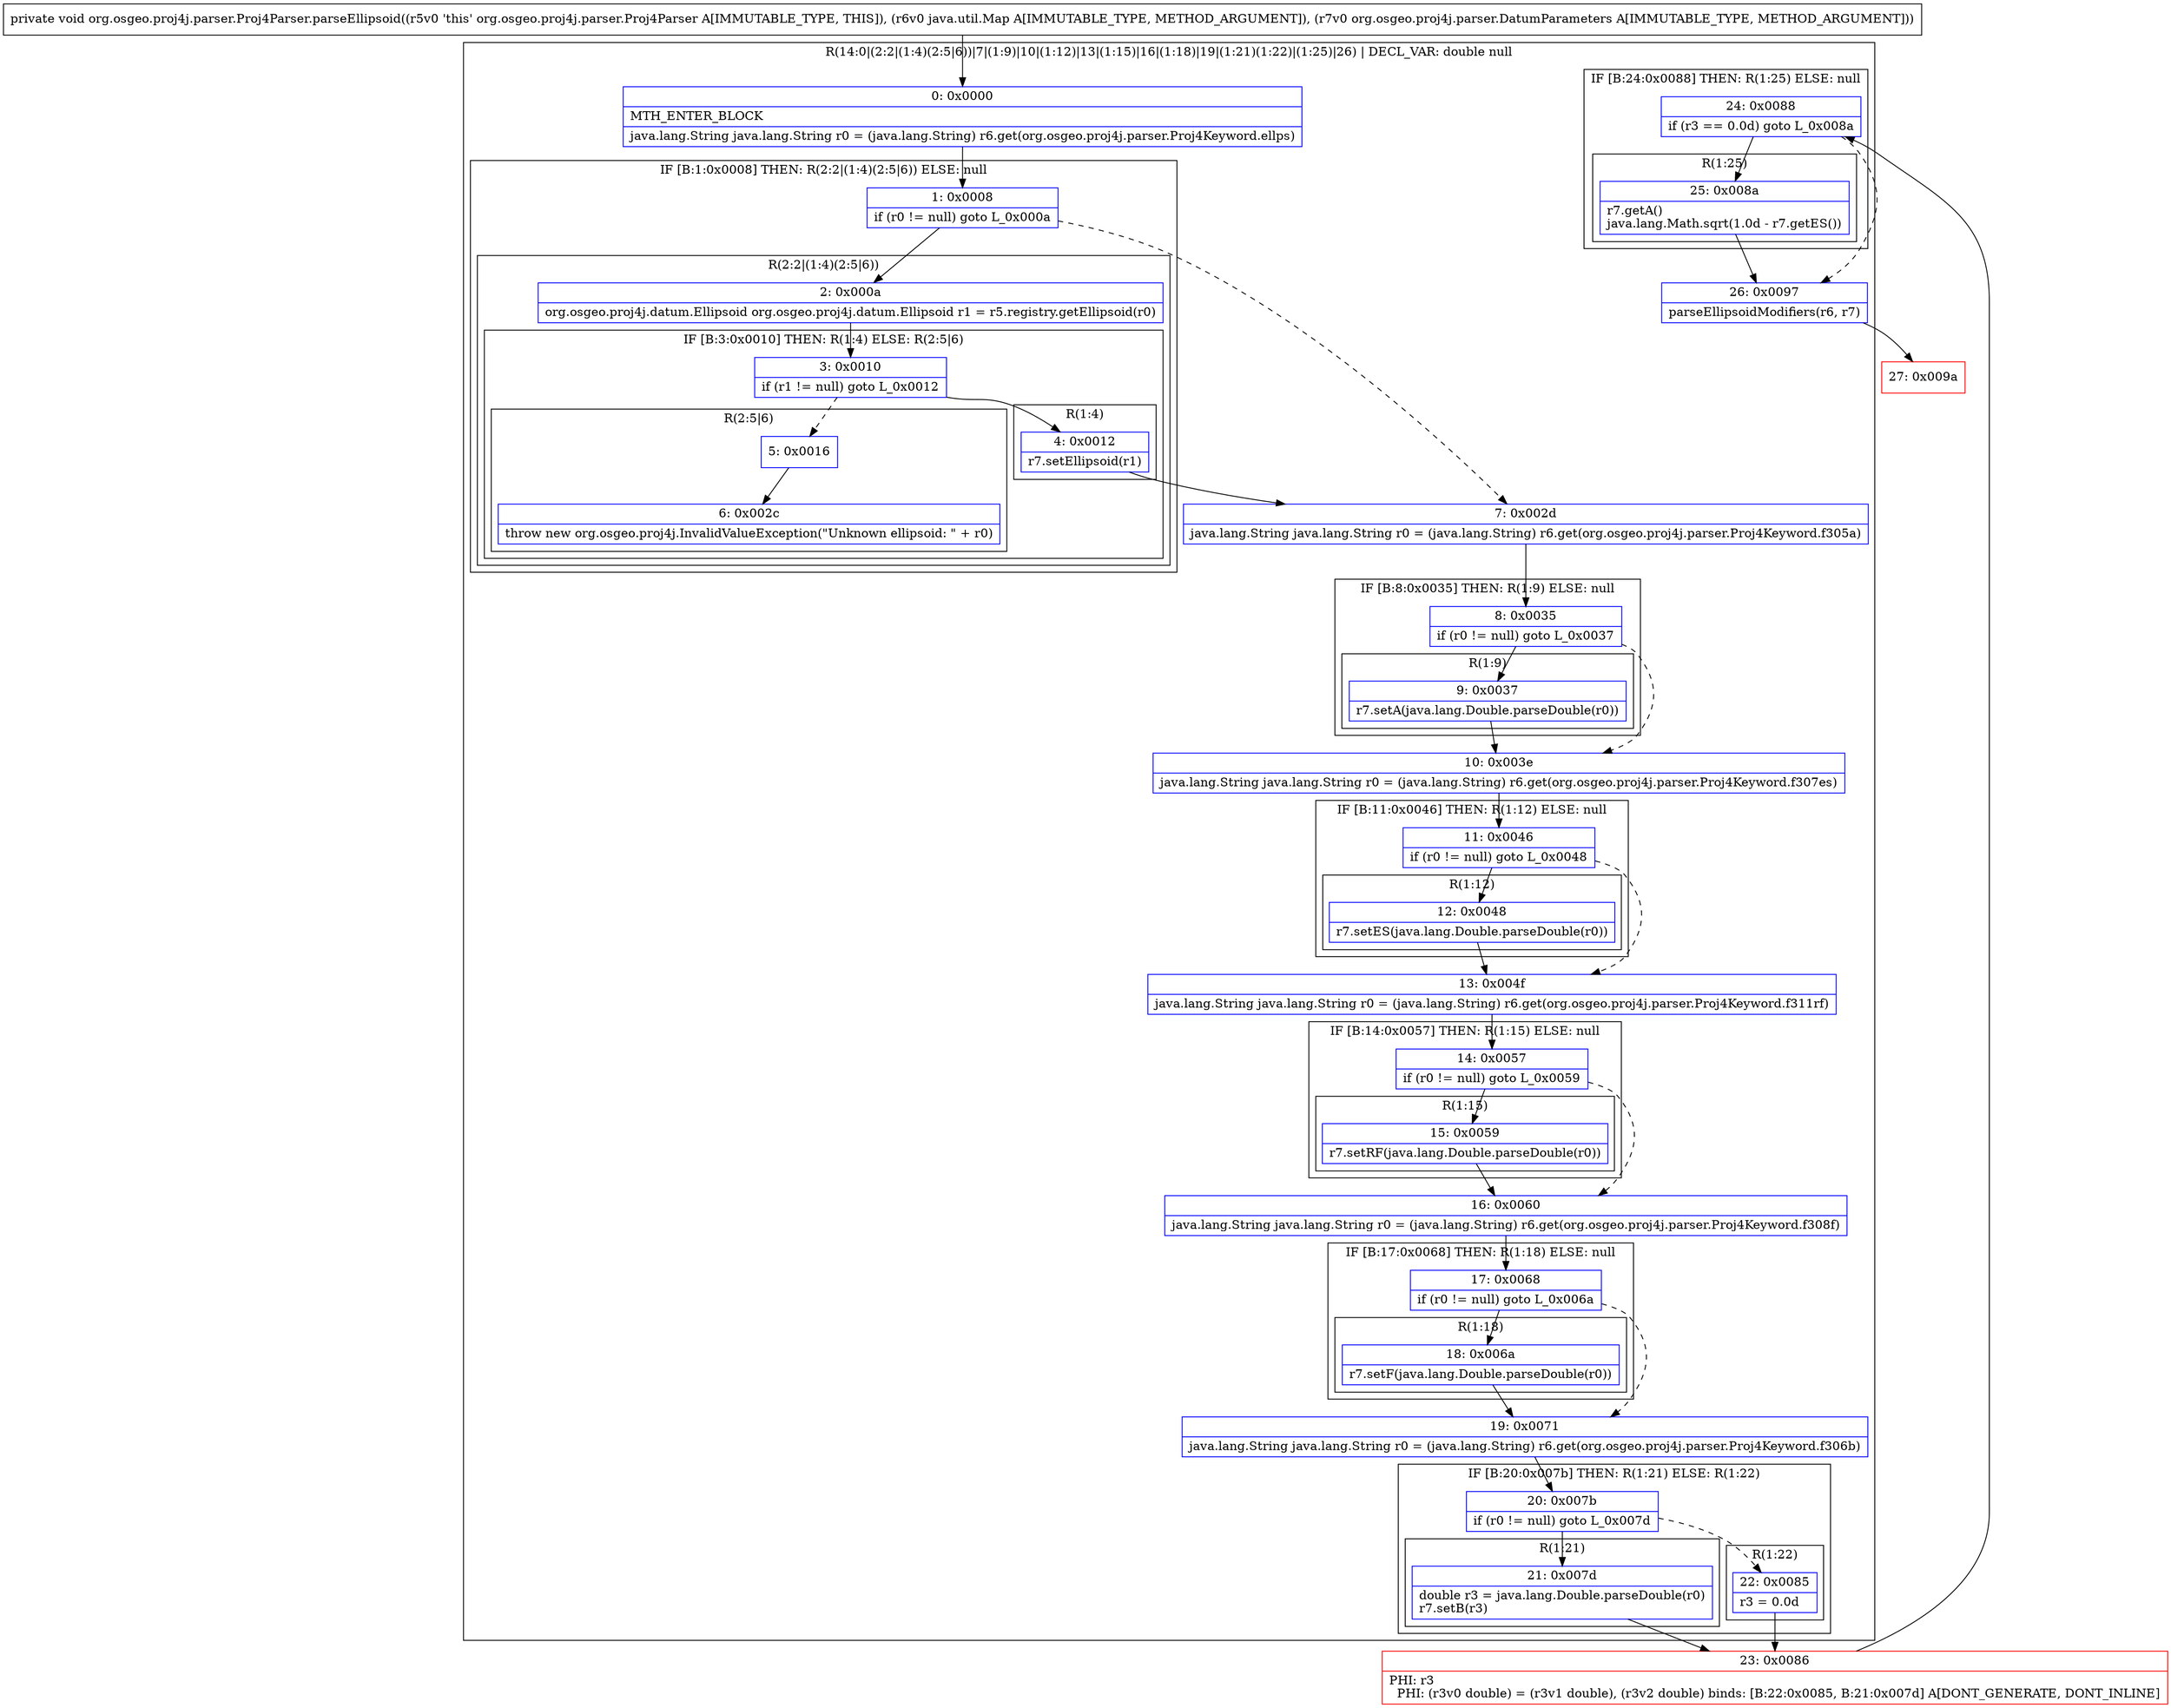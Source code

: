 digraph "CFG fororg.osgeo.proj4j.parser.Proj4Parser.parseEllipsoid(Ljava\/util\/Map;Lorg\/osgeo\/proj4j\/parser\/DatumParameters;)V" {
subgraph cluster_Region_713312473 {
label = "R(14:0|(2:2|(1:4)(2:5|6))|7|(1:9)|10|(1:12)|13|(1:15)|16|(1:18)|19|(1:21)(1:22)|(1:25)|26) | DECL_VAR: double null\l";
node [shape=record,color=blue];
Node_0 [shape=record,label="{0\:\ 0x0000|MTH_ENTER_BLOCK\l|java.lang.String java.lang.String r0 = (java.lang.String) r6.get(org.osgeo.proj4j.parser.Proj4Keyword.ellps)\l}"];
subgraph cluster_IfRegion_1212059303 {
label = "IF [B:1:0x0008] THEN: R(2:2|(1:4)(2:5|6)) ELSE: null";
node [shape=record,color=blue];
Node_1 [shape=record,label="{1\:\ 0x0008|if (r0 != null) goto L_0x000a\l}"];
subgraph cluster_Region_184815929 {
label = "R(2:2|(1:4)(2:5|6))";
node [shape=record,color=blue];
Node_2 [shape=record,label="{2\:\ 0x000a|org.osgeo.proj4j.datum.Ellipsoid org.osgeo.proj4j.datum.Ellipsoid r1 = r5.registry.getEllipsoid(r0)\l}"];
subgraph cluster_IfRegion_638051330 {
label = "IF [B:3:0x0010] THEN: R(1:4) ELSE: R(2:5|6)";
node [shape=record,color=blue];
Node_3 [shape=record,label="{3\:\ 0x0010|if (r1 != null) goto L_0x0012\l}"];
subgraph cluster_Region_763382816 {
label = "R(1:4)";
node [shape=record,color=blue];
Node_4 [shape=record,label="{4\:\ 0x0012|r7.setEllipsoid(r1)\l}"];
}
subgraph cluster_Region_497641667 {
label = "R(2:5|6)";
node [shape=record,color=blue];
Node_5 [shape=record,label="{5\:\ 0x0016}"];
Node_6 [shape=record,label="{6\:\ 0x002c|throw new org.osgeo.proj4j.InvalidValueException(\"Unknown ellipsoid: \" + r0)\l}"];
}
}
}
}
Node_7 [shape=record,label="{7\:\ 0x002d|java.lang.String java.lang.String r0 = (java.lang.String) r6.get(org.osgeo.proj4j.parser.Proj4Keyword.f305a)\l}"];
subgraph cluster_IfRegion_358824239 {
label = "IF [B:8:0x0035] THEN: R(1:9) ELSE: null";
node [shape=record,color=blue];
Node_8 [shape=record,label="{8\:\ 0x0035|if (r0 != null) goto L_0x0037\l}"];
subgraph cluster_Region_697620114 {
label = "R(1:9)";
node [shape=record,color=blue];
Node_9 [shape=record,label="{9\:\ 0x0037|r7.setA(java.lang.Double.parseDouble(r0))\l}"];
}
}
Node_10 [shape=record,label="{10\:\ 0x003e|java.lang.String java.lang.String r0 = (java.lang.String) r6.get(org.osgeo.proj4j.parser.Proj4Keyword.f307es)\l}"];
subgraph cluster_IfRegion_36865856 {
label = "IF [B:11:0x0046] THEN: R(1:12) ELSE: null";
node [shape=record,color=blue];
Node_11 [shape=record,label="{11\:\ 0x0046|if (r0 != null) goto L_0x0048\l}"];
subgraph cluster_Region_1410013365 {
label = "R(1:12)";
node [shape=record,color=blue];
Node_12 [shape=record,label="{12\:\ 0x0048|r7.setES(java.lang.Double.parseDouble(r0))\l}"];
}
}
Node_13 [shape=record,label="{13\:\ 0x004f|java.lang.String java.lang.String r0 = (java.lang.String) r6.get(org.osgeo.proj4j.parser.Proj4Keyword.f311rf)\l}"];
subgraph cluster_IfRegion_1479403866 {
label = "IF [B:14:0x0057] THEN: R(1:15) ELSE: null";
node [shape=record,color=blue];
Node_14 [shape=record,label="{14\:\ 0x0057|if (r0 != null) goto L_0x0059\l}"];
subgraph cluster_Region_1468171403 {
label = "R(1:15)";
node [shape=record,color=blue];
Node_15 [shape=record,label="{15\:\ 0x0059|r7.setRF(java.lang.Double.parseDouble(r0))\l}"];
}
}
Node_16 [shape=record,label="{16\:\ 0x0060|java.lang.String java.lang.String r0 = (java.lang.String) r6.get(org.osgeo.proj4j.parser.Proj4Keyword.f308f)\l}"];
subgraph cluster_IfRegion_1092358588 {
label = "IF [B:17:0x0068] THEN: R(1:18) ELSE: null";
node [shape=record,color=blue];
Node_17 [shape=record,label="{17\:\ 0x0068|if (r0 != null) goto L_0x006a\l}"];
subgraph cluster_Region_1298032538 {
label = "R(1:18)";
node [shape=record,color=blue];
Node_18 [shape=record,label="{18\:\ 0x006a|r7.setF(java.lang.Double.parseDouble(r0))\l}"];
}
}
Node_19 [shape=record,label="{19\:\ 0x0071|java.lang.String java.lang.String r0 = (java.lang.String) r6.get(org.osgeo.proj4j.parser.Proj4Keyword.f306b)\l}"];
subgraph cluster_IfRegion_2047746130 {
label = "IF [B:20:0x007b] THEN: R(1:21) ELSE: R(1:22)";
node [shape=record,color=blue];
Node_20 [shape=record,label="{20\:\ 0x007b|if (r0 != null) goto L_0x007d\l}"];
subgraph cluster_Region_963331396 {
label = "R(1:21)";
node [shape=record,color=blue];
Node_21 [shape=record,label="{21\:\ 0x007d|double r3 = java.lang.Double.parseDouble(r0)\lr7.setB(r3)\l}"];
}
subgraph cluster_Region_408625700 {
label = "R(1:22)";
node [shape=record,color=blue];
Node_22 [shape=record,label="{22\:\ 0x0085|r3 = 0.0d\l}"];
}
}
subgraph cluster_IfRegion_149332013 {
label = "IF [B:24:0x0088] THEN: R(1:25) ELSE: null";
node [shape=record,color=blue];
Node_24 [shape=record,label="{24\:\ 0x0088|if (r3 == 0.0d) goto L_0x008a\l}"];
subgraph cluster_Region_797260393 {
label = "R(1:25)";
node [shape=record,color=blue];
Node_25 [shape=record,label="{25\:\ 0x008a|r7.getA()\ljava.lang.Math.sqrt(1.0d \- r7.getES())\l}"];
}
}
Node_26 [shape=record,label="{26\:\ 0x0097|parseEllipsoidModifiers(r6, r7)\l}"];
}
Node_23 [shape=record,color=red,label="{23\:\ 0x0086|PHI: r3 \l  PHI: (r3v0 double) = (r3v1 double), (r3v2 double) binds: [B:22:0x0085, B:21:0x007d] A[DONT_GENERATE, DONT_INLINE]\l}"];
Node_27 [shape=record,color=red,label="{27\:\ 0x009a}"];
MethodNode[shape=record,label="{private void org.osgeo.proj4j.parser.Proj4Parser.parseEllipsoid((r5v0 'this' org.osgeo.proj4j.parser.Proj4Parser A[IMMUTABLE_TYPE, THIS]), (r6v0 java.util.Map A[IMMUTABLE_TYPE, METHOD_ARGUMENT]), (r7v0 org.osgeo.proj4j.parser.DatumParameters A[IMMUTABLE_TYPE, METHOD_ARGUMENT])) }"];
MethodNode -> Node_0;
Node_0 -> Node_1;
Node_1 -> Node_2;
Node_1 -> Node_7[style=dashed];
Node_2 -> Node_3;
Node_3 -> Node_4;
Node_3 -> Node_5[style=dashed];
Node_4 -> Node_7;
Node_5 -> Node_6;
Node_7 -> Node_8;
Node_8 -> Node_9;
Node_8 -> Node_10[style=dashed];
Node_9 -> Node_10;
Node_10 -> Node_11;
Node_11 -> Node_12;
Node_11 -> Node_13[style=dashed];
Node_12 -> Node_13;
Node_13 -> Node_14;
Node_14 -> Node_15;
Node_14 -> Node_16[style=dashed];
Node_15 -> Node_16;
Node_16 -> Node_17;
Node_17 -> Node_18;
Node_17 -> Node_19[style=dashed];
Node_18 -> Node_19;
Node_19 -> Node_20;
Node_20 -> Node_21;
Node_20 -> Node_22[style=dashed];
Node_21 -> Node_23;
Node_22 -> Node_23;
Node_24 -> Node_25;
Node_24 -> Node_26[style=dashed];
Node_25 -> Node_26;
Node_26 -> Node_27;
Node_23 -> Node_24;
}

